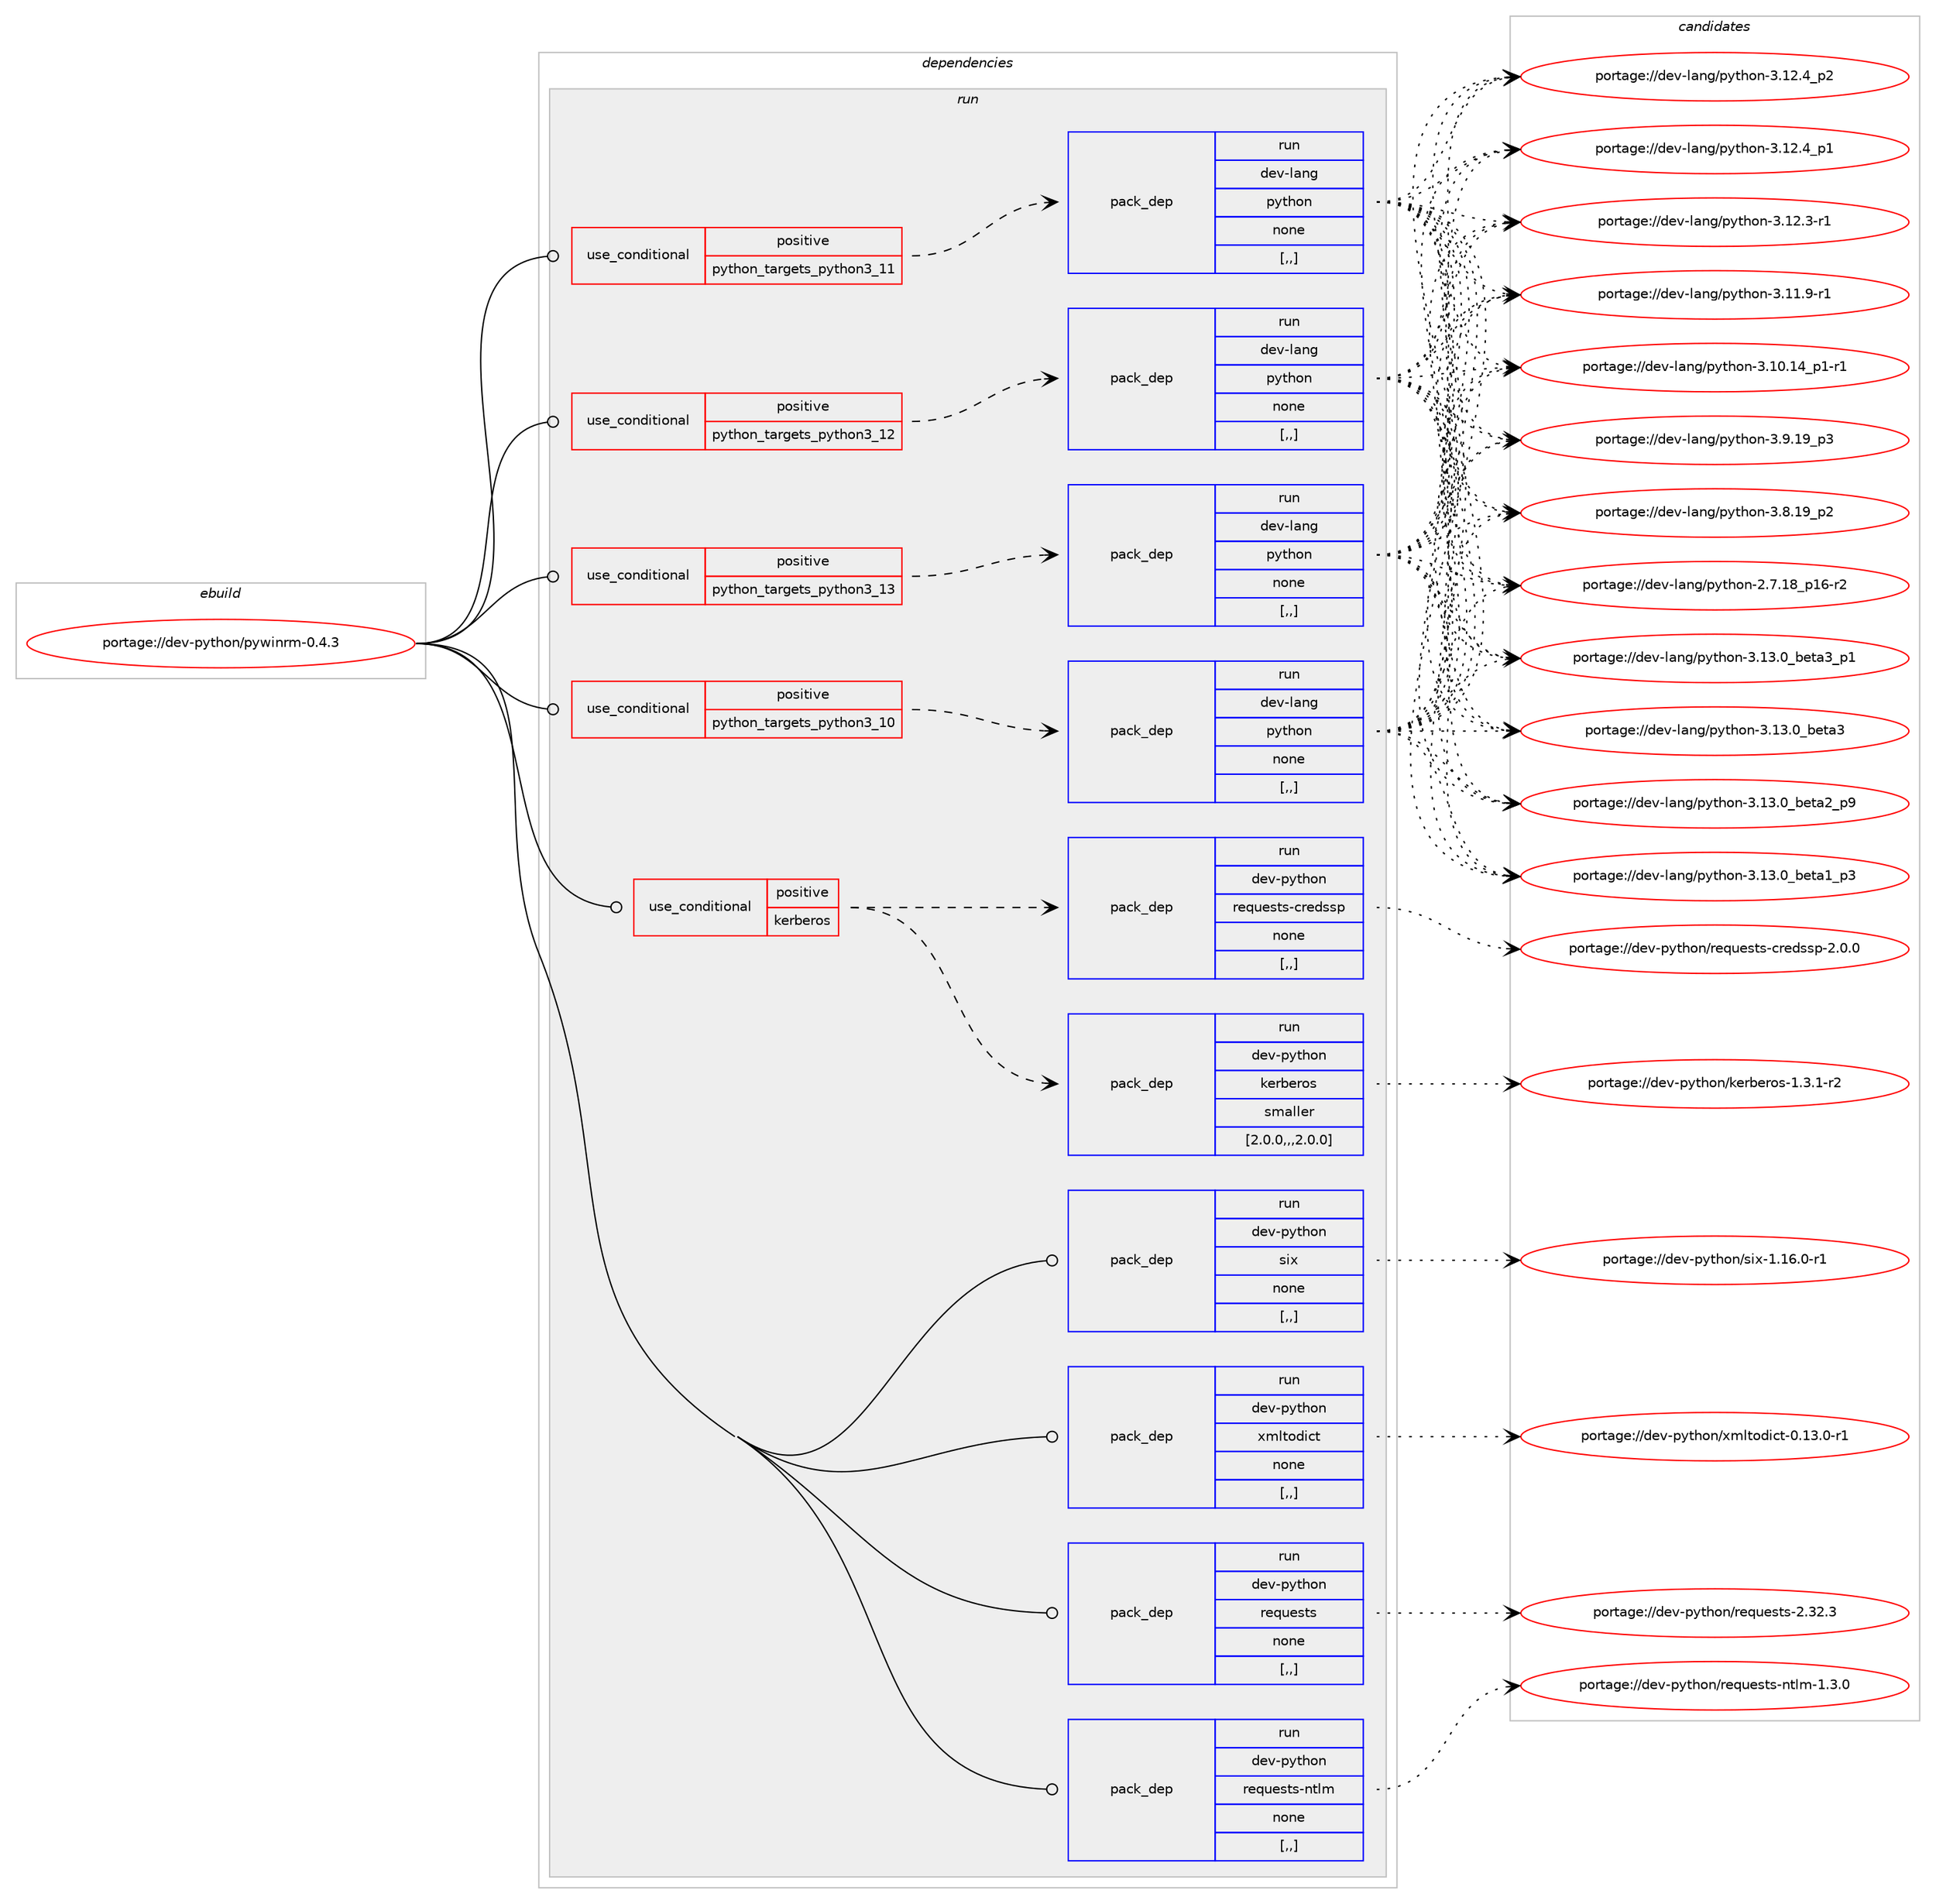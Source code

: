 digraph prolog {

# *************
# Graph options
# *************

newrank=true;
concentrate=true;
compound=true;
graph [rankdir=LR,fontname=Helvetica,fontsize=10,ranksep=1.5];#, ranksep=2.5, nodesep=0.2];
edge  [arrowhead=vee];
node  [fontname=Helvetica,fontsize=10];

# **********
# The ebuild
# **********

subgraph cluster_leftcol {
color=gray;
rank=same;
label=<<i>ebuild</i>>;
id [label="portage://dev-python/pywinrm-0.4.3", color=red, width=4, href="../dev-python/pywinrm-0.4.3.svg"];
}

# ****************
# The dependencies
# ****************

subgraph cluster_midcol {
color=gray;
label=<<i>dependencies</i>>;
subgraph cluster_compile {
fillcolor="#eeeeee";
style=filled;
label=<<i>compile</i>>;
}
subgraph cluster_compileandrun {
fillcolor="#eeeeee";
style=filled;
label=<<i>compile and run</i>>;
}
subgraph cluster_run {
fillcolor="#eeeeee";
style=filled;
label=<<i>run</i>>;
subgraph cond38214 {
dependency159749 [label=<<TABLE BORDER="0" CELLBORDER="1" CELLSPACING="0" CELLPADDING="4"><TR><TD ROWSPAN="3" CELLPADDING="10">use_conditional</TD></TR><TR><TD>positive</TD></TR><TR><TD>kerberos</TD></TR></TABLE>>, shape=none, color=red];
subgraph pack120275 {
dependency159750 [label=<<TABLE BORDER="0" CELLBORDER="1" CELLSPACING="0" CELLPADDING="4" WIDTH="220"><TR><TD ROWSPAN="6" CELLPADDING="30">pack_dep</TD></TR><TR><TD WIDTH="110">run</TD></TR><TR><TD>dev-python</TD></TR><TR><TD>kerberos</TD></TR><TR><TD>smaller</TD></TR><TR><TD>[2.0.0,,,2.0.0]</TD></TR></TABLE>>, shape=none, color=blue];
}
dependency159749:e -> dependency159750:w [weight=20,style="dashed",arrowhead="vee"];
subgraph pack120276 {
dependency159751 [label=<<TABLE BORDER="0" CELLBORDER="1" CELLSPACING="0" CELLPADDING="4" WIDTH="220"><TR><TD ROWSPAN="6" CELLPADDING="30">pack_dep</TD></TR><TR><TD WIDTH="110">run</TD></TR><TR><TD>dev-python</TD></TR><TR><TD>requests-credssp</TD></TR><TR><TD>none</TD></TR><TR><TD>[,,]</TD></TR></TABLE>>, shape=none, color=blue];
}
dependency159749:e -> dependency159751:w [weight=20,style="dashed",arrowhead="vee"];
}
id:e -> dependency159749:w [weight=20,style="solid",arrowhead="odot"];
subgraph cond38215 {
dependency159752 [label=<<TABLE BORDER="0" CELLBORDER="1" CELLSPACING="0" CELLPADDING="4"><TR><TD ROWSPAN="3" CELLPADDING="10">use_conditional</TD></TR><TR><TD>positive</TD></TR><TR><TD>python_targets_python3_10</TD></TR></TABLE>>, shape=none, color=red];
subgraph pack120277 {
dependency159753 [label=<<TABLE BORDER="0" CELLBORDER="1" CELLSPACING="0" CELLPADDING="4" WIDTH="220"><TR><TD ROWSPAN="6" CELLPADDING="30">pack_dep</TD></TR><TR><TD WIDTH="110">run</TD></TR><TR><TD>dev-lang</TD></TR><TR><TD>python</TD></TR><TR><TD>none</TD></TR><TR><TD>[,,]</TD></TR></TABLE>>, shape=none, color=blue];
}
dependency159752:e -> dependency159753:w [weight=20,style="dashed",arrowhead="vee"];
}
id:e -> dependency159752:w [weight=20,style="solid",arrowhead="odot"];
subgraph cond38216 {
dependency159754 [label=<<TABLE BORDER="0" CELLBORDER="1" CELLSPACING="0" CELLPADDING="4"><TR><TD ROWSPAN="3" CELLPADDING="10">use_conditional</TD></TR><TR><TD>positive</TD></TR><TR><TD>python_targets_python3_11</TD></TR></TABLE>>, shape=none, color=red];
subgraph pack120278 {
dependency159755 [label=<<TABLE BORDER="0" CELLBORDER="1" CELLSPACING="0" CELLPADDING="4" WIDTH="220"><TR><TD ROWSPAN="6" CELLPADDING="30">pack_dep</TD></TR><TR><TD WIDTH="110">run</TD></TR><TR><TD>dev-lang</TD></TR><TR><TD>python</TD></TR><TR><TD>none</TD></TR><TR><TD>[,,]</TD></TR></TABLE>>, shape=none, color=blue];
}
dependency159754:e -> dependency159755:w [weight=20,style="dashed",arrowhead="vee"];
}
id:e -> dependency159754:w [weight=20,style="solid",arrowhead="odot"];
subgraph cond38217 {
dependency159756 [label=<<TABLE BORDER="0" CELLBORDER="1" CELLSPACING="0" CELLPADDING="4"><TR><TD ROWSPAN="3" CELLPADDING="10">use_conditional</TD></TR><TR><TD>positive</TD></TR><TR><TD>python_targets_python3_12</TD></TR></TABLE>>, shape=none, color=red];
subgraph pack120279 {
dependency159757 [label=<<TABLE BORDER="0" CELLBORDER="1" CELLSPACING="0" CELLPADDING="4" WIDTH="220"><TR><TD ROWSPAN="6" CELLPADDING="30">pack_dep</TD></TR><TR><TD WIDTH="110">run</TD></TR><TR><TD>dev-lang</TD></TR><TR><TD>python</TD></TR><TR><TD>none</TD></TR><TR><TD>[,,]</TD></TR></TABLE>>, shape=none, color=blue];
}
dependency159756:e -> dependency159757:w [weight=20,style="dashed",arrowhead="vee"];
}
id:e -> dependency159756:w [weight=20,style="solid",arrowhead="odot"];
subgraph cond38218 {
dependency159758 [label=<<TABLE BORDER="0" CELLBORDER="1" CELLSPACING="0" CELLPADDING="4"><TR><TD ROWSPAN="3" CELLPADDING="10">use_conditional</TD></TR><TR><TD>positive</TD></TR><TR><TD>python_targets_python3_13</TD></TR></TABLE>>, shape=none, color=red];
subgraph pack120280 {
dependency159759 [label=<<TABLE BORDER="0" CELLBORDER="1" CELLSPACING="0" CELLPADDING="4" WIDTH="220"><TR><TD ROWSPAN="6" CELLPADDING="30">pack_dep</TD></TR><TR><TD WIDTH="110">run</TD></TR><TR><TD>dev-lang</TD></TR><TR><TD>python</TD></TR><TR><TD>none</TD></TR><TR><TD>[,,]</TD></TR></TABLE>>, shape=none, color=blue];
}
dependency159758:e -> dependency159759:w [weight=20,style="dashed",arrowhead="vee"];
}
id:e -> dependency159758:w [weight=20,style="solid",arrowhead="odot"];
subgraph pack120281 {
dependency159760 [label=<<TABLE BORDER="0" CELLBORDER="1" CELLSPACING="0" CELLPADDING="4" WIDTH="220"><TR><TD ROWSPAN="6" CELLPADDING="30">pack_dep</TD></TR><TR><TD WIDTH="110">run</TD></TR><TR><TD>dev-python</TD></TR><TR><TD>requests</TD></TR><TR><TD>none</TD></TR><TR><TD>[,,]</TD></TR></TABLE>>, shape=none, color=blue];
}
id:e -> dependency159760:w [weight=20,style="solid",arrowhead="odot"];
subgraph pack120282 {
dependency159761 [label=<<TABLE BORDER="0" CELLBORDER="1" CELLSPACING="0" CELLPADDING="4" WIDTH="220"><TR><TD ROWSPAN="6" CELLPADDING="30">pack_dep</TD></TR><TR><TD WIDTH="110">run</TD></TR><TR><TD>dev-python</TD></TR><TR><TD>requests-ntlm</TD></TR><TR><TD>none</TD></TR><TR><TD>[,,]</TD></TR></TABLE>>, shape=none, color=blue];
}
id:e -> dependency159761:w [weight=20,style="solid",arrowhead="odot"];
subgraph pack120283 {
dependency159762 [label=<<TABLE BORDER="0" CELLBORDER="1" CELLSPACING="0" CELLPADDING="4" WIDTH="220"><TR><TD ROWSPAN="6" CELLPADDING="30">pack_dep</TD></TR><TR><TD WIDTH="110">run</TD></TR><TR><TD>dev-python</TD></TR><TR><TD>six</TD></TR><TR><TD>none</TD></TR><TR><TD>[,,]</TD></TR></TABLE>>, shape=none, color=blue];
}
id:e -> dependency159762:w [weight=20,style="solid",arrowhead="odot"];
subgraph pack120284 {
dependency159763 [label=<<TABLE BORDER="0" CELLBORDER="1" CELLSPACING="0" CELLPADDING="4" WIDTH="220"><TR><TD ROWSPAN="6" CELLPADDING="30">pack_dep</TD></TR><TR><TD WIDTH="110">run</TD></TR><TR><TD>dev-python</TD></TR><TR><TD>xmltodict</TD></TR><TR><TD>none</TD></TR><TR><TD>[,,]</TD></TR></TABLE>>, shape=none, color=blue];
}
id:e -> dependency159763:w [weight=20,style="solid",arrowhead="odot"];
}
}

# **************
# The candidates
# **************

subgraph cluster_choices {
rank=same;
color=gray;
label=<<i>candidates</i>>;

subgraph choice120275 {
color=black;
nodesep=1;
choice1001011184511212111610411111047107101114981011141111154549465146494511450 [label="portage://dev-python/kerberos-1.3.1-r2", color=red, width=4,href="../dev-python/kerberos-1.3.1-r2.svg"];
dependency159750:e -> choice1001011184511212111610411111047107101114981011141111154549465146494511450:w [style=dotted,weight="100"];
}
subgraph choice120276 {
color=black;
nodesep=1;
choice10010111845112121116104111110471141011131171011151161154599114101100115115112455046484648 [label="portage://dev-python/requests-credssp-2.0.0", color=red, width=4,href="../dev-python/requests-credssp-2.0.0.svg"];
dependency159751:e -> choice10010111845112121116104111110471141011131171011151161154599114101100115115112455046484648:w [style=dotted,weight="100"];
}
subgraph choice120277 {
color=black;
nodesep=1;
choice10010111845108971101034711212111610411111045514649514648959810111697519511249 [label="portage://dev-lang/python-3.13.0_beta3_p1", color=red, width=4,href="../dev-lang/python-3.13.0_beta3_p1.svg"];
choice1001011184510897110103471121211161041111104551464951464895981011169751 [label="portage://dev-lang/python-3.13.0_beta3", color=red, width=4,href="../dev-lang/python-3.13.0_beta3.svg"];
choice10010111845108971101034711212111610411111045514649514648959810111697509511257 [label="portage://dev-lang/python-3.13.0_beta2_p9", color=red, width=4,href="../dev-lang/python-3.13.0_beta2_p9.svg"];
choice10010111845108971101034711212111610411111045514649514648959810111697499511251 [label="portage://dev-lang/python-3.13.0_beta1_p3", color=red, width=4,href="../dev-lang/python-3.13.0_beta1_p3.svg"];
choice100101118451089711010347112121116104111110455146495046529511250 [label="portage://dev-lang/python-3.12.4_p2", color=red, width=4,href="../dev-lang/python-3.12.4_p2.svg"];
choice100101118451089711010347112121116104111110455146495046529511249 [label="portage://dev-lang/python-3.12.4_p1", color=red, width=4,href="../dev-lang/python-3.12.4_p1.svg"];
choice100101118451089711010347112121116104111110455146495046514511449 [label="portage://dev-lang/python-3.12.3-r1", color=red, width=4,href="../dev-lang/python-3.12.3-r1.svg"];
choice100101118451089711010347112121116104111110455146494946574511449 [label="portage://dev-lang/python-3.11.9-r1", color=red, width=4,href="../dev-lang/python-3.11.9-r1.svg"];
choice100101118451089711010347112121116104111110455146494846495295112494511449 [label="portage://dev-lang/python-3.10.14_p1-r1", color=red, width=4,href="../dev-lang/python-3.10.14_p1-r1.svg"];
choice100101118451089711010347112121116104111110455146574649579511251 [label="portage://dev-lang/python-3.9.19_p3", color=red, width=4,href="../dev-lang/python-3.9.19_p3.svg"];
choice100101118451089711010347112121116104111110455146564649579511250 [label="portage://dev-lang/python-3.8.19_p2", color=red, width=4,href="../dev-lang/python-3.8.19_p2.svg"];
choice100101118451089711010347112121116104111110455046554649569511249544511450 [label="portage://dev-lang/python-2.7.18_p16-r2", color=red, width=4,href="../dev-lang/python-2.7.18_p16-r2.svg"];
dependency159753:e -> choice10010111845108971101034711212111610411111045514649514648959810111697519511249:w [style=dotted,weight="100"];
dependency159753:e -> choice1001011184510897110103471121211161041111104551464951464895981011169751:w [style=dotted,weight="100"];
dependency159753:e -> choice10010111845108971101034711212111610411111045514649514648959810111697509511257:w [style=dotted,weight="100"];
dependency159753:e -> choice10010111845108971101034711212111610411111045514649514648959810111697499511251:w [style=dotted,weight="100"];
dependency159753:e -> choice100101118451089711010347112121116104111110455146495046529511250:w [style=dotted,weight="100"];
dependency159753:e -> choice100101118451089711010347112121116104111110455146495046529511249:w [style=dotted,weight="100"];
dependency159753:e -> choice100101118451089711010347112121116104111110455146495046514511449:w [style=dotted,weight="100"];
dependency159753:e -> choice100101118451089711010347112121116104111110455146494946574511449:w [style=dotted,weight="100"];
dependency159753:e -> choice100101118451089711010347112121116104111110455146494846495295112494511449:w [style=dotted,weight="100"];
dependency159753:e -> choice100101118451089711010347112121116104111110455146574649579511251:w [style=dotted,weight="100"];
dependency159753:e -> choice100101118451089711010347112121116104111110455146564649579511250:w [style=dotted,weight="100"];
dependency159753:e -> choice100101118451089711010347112121116104111110455046554649569511249544511450:w [style=dotted,weight="100"];
}
subgraph choice120278 {
color=black;
nodesep=1;
choice10010111845108971101034711212111610411111045514649514648959810111697519511249 [label="portage://dev-lang/python-3.13.0_beta3_p1", color=red, width=4,href="../dev-lang/python-3.13.0_beta3_p1.svg"];
choice1001011184510897110103471121211161041111104551464951464895981011169751 [label="portage://dev-lang/python-3.13.0_beta3", color=red, width=4,href="../dev-lang/python-3.13.0_beta3.svg"];
choice10010111845108971101034711212111610411111045514649514648959810111697509511257 [label="portage://dev-lang/python-3.13.0_beta2_p9", color=red, width=4,href="../dev-lang/python-3.13.0_beta2_p9.svg"];
choice10010111845108971101034711212111610411111045514649514648959810111697499511251 [label="portage://dev-lang/python-3.13.0_beta1_p3", color=red, width=4,href="../dev-lang/python-3.13.0_beta1_p3.svg"];
choice100101118451089711010347112121116104111110455146495046529511250 [label="portage://dev-lang/python-3.12.4_p2", color=red, width=4,href="../dev-lang/python-3.12.4_p2.svg"];
choice100101118451089711010347112121116104111110455146495046529511249 [label="portage://dev-lang/python-3.12.4_p1", color=red, width=4,href="../dev-lang/python-3.12.4_p1.svg"];
choice100101118451089711010347112121116104111110455146495046514511449 [label="portage://dev-lang/python-3.12.3-r1", color=red, width=4,href="../dev-lang/python-3.12.3-r1.svg"];
choice100101118451089711010347112121116104111110455146494946574511449 [label="portage://dev-lang/python-3.11.9-r1", color=red, width=4,href="../dev-lang/python-3.11.9-r1.svg"];
choice100101118451089711010347112121116104111110455146494846495295112494511449 [label="portage://dev-lang/python-3.10.14_p1-r1", color=red, width=4,href="../dev-lang/python-3.10.14_p1-r1.svg"];
choice100101118451089711010347112121116104111110455146574649579511251 [label="portage://dev-lang/python-3.9.19_p3", color=red, width=4,href="../dev-lang/python-3.9.19_p3.svg"];
choice100101118451089711010347112121116104111110455146564649579511250 [label="portage://dev-lang/python-3.8.19_p2", color=red, width=4,href="../dev-lang/python-3.8.19_p2.svg"];
choice100101118451089711010347112121116104111110455046554649569511249544511450 [label="portage://dev-lang/python-2.7.18_p16-r2", color=red, width=4,href="../dev-lang/python-2.7.18_p16-r2.svg"];
dependency159755:e -> choice10010111845108971101034711212111610411111045514649514648959810111697519511249:w [style=dotted,weight="100"];
dependency159755:e -> choice1001011184510897110103471121211161041111104551464951464895981011169751:w [style=dotted,weight="100"];
dependency159755:e -> choice10010111845108971101034711212111610411111045514649514648959810111697509511257:w [style=dotted,weight="100"];
dependency159755:e -> choice10010111845108971101034711212111610411111045514649514648959810111697499511251:w [style=dotted,weight="100"];
dependency159755:e -> choice100101118451089711010347112121116104111110455146495046529511250:w [style=dotted,weight="100"];
dependency159755:e -> choice100101118451089711010347112121116104111110455146495046529511249:w [style=dotted,weight="100"];
dependency159755:e -> choice100101118451089711010347112121116104111110455146495046514511449:w [style=dotted,weight="100"];
dependency159755:e -> choice100101118451089711010347112121116104111110455146494946574511449:w [style=dotted,weight="100"];
dependency159755:e -> choice100101118451089711010347112121116104111110455146494846495295112494511449:w [style=dotted,weight="100"];
dependency159755:e -> choice100101118451089711010347112121116104111110455146574649579511251:w [style=dotted,weight="100"];
dependency159755:e -> choice100101118451089711010347112121116104111110455146564649579511250:w [style=dotted,weight="100"];
dependency159755:e -> choice100101118451089711010347112121116104111110455046554649569511249544511450:w [style=dotted,weight="100"];
}
subgraph choice120279 {
color=black;
nodesep=1;
choice10010111845108971101034711212111610411111045514649514648959810111697519511249 [label="portage://dev-lang/python-3.13.0_beta3_p1", color=red, width=4,href="../dev-lang/python-3.13.0_beta3_p1.svg"];
choice1001011184510897110103471121211161041111104551464951464895981011169751 [label="portage://dev-lang/python-3.13.0_beta3", color=red, width=4,href="../dev-lang/python-3.13.0_beta3.svg"];
choice10010111845108971101034711212111610411111045514649514648959810111697509511257 [label="portage://dev-lang/python-3.13.0_beta2_p9", color=red, width=4,href="../dev-lang/python-3.13.0_beta2_p9.svg"];
choice10010111845108971101034711212111610411111045514649514648959810111697499511251 [label="portage://dev-lang/python-3.13.0_beta1_p3", color=red, width=4,href="../dev-lang/python-3.13.0_beta1_p3.svg"];
choice100101118451089711010347112121116104111110455146495046529511250 [label="portage://dev-lang/python-3.12.4_p2", color=red, width=4,href="../dev-lang/python-3.12.4_p2.svg"];
choice100101118451089711010347112121116104111110455146495046529511249 [label="portage://dev-lang/python-3.12.4_p1", color=red, width=4,href="../dev-lang/python-3.12.4_p1.svg"];
choice100101118451089711010347112121116104111110455146495046514511449 [label="portage://dev-lang/python-3.12.3-r1", color=red, width=4,href="../dev-lang/python-3.12.3-r1.svg"];
choice100101118451089711010347112121116104111110455146494946574511449 [label="portage://dev-lang/python-3.11.9-r1", color=red, width=4,href="../dev-lang/python-3.11.9-r1.svg"];
choice100101118451089711010347112121116104111110455146494846495295112494511449 [label="portage://dev-lang/python-3.10.14_p1-r1", color=red, width=4,href="../dev-lang/python-3.10.14_p1-r1.svg"];
choice100101118451089711010347112121116104111110455146574649579511251 [label="portage://dev-lang/python-3.9.19_p3", color=red, width=4,href="../dev-lang/python-3.9.19_p3.svg"];
choice100101118451089711010347112121116104111110455146564649579511250 [label="portage://dev-lang/python-3.8.19_p2", color=red, width=4,href="../dev-lang/python-3.8.19_p2.svg"];
choice100101118451089711010347112121116104111110455046554649569511249544511450 [label="portage://dev-lang/python-2.7.18_p16-r2", color=red, width=4,href="../dev-lang/python-2.7.18_p16-r2.svg"];
dependency159757:e -> choice10010111845108971101034711212111610411111045514649514648959810111697519511249:w [style=dotted,weight="100"];
dependency159757:e -> choice1001011184510897110103471121211161041111104551464951464895981011169751:w [style=dotted,weight="100"];
dependency159757:e -> choice10010111845108971101034711212111610411111045514649514648959810111697509511257:w [style=dotted,weight="100"];
dependency159757:e -> choice10010111845108971101034711212111610411111045514649514648959810111697499511251:w [style=dotted,weight="100"];
dependency159757:e -> choice100101118451089711010347112121116104111110455146495046529511250:w [style=dotted,weight="100"];
dependency159757:e -> choice100101118451089711010347112121116104111110455146495046529511249:w [style=dotted,weight="100"];
dependency159757:e -> choice100101118451089711010347112121116104111110455146495046514511449:w [style=dotted,weight="100"];
dependency159757:e -> choice100101118451089711010347112121116104111110455146494946574511449:w [style=dotted,weight="100"];
dependency159757:e -> choice100101118451089711010347112121116104111110455146494846495295112494511449:w [style=dotted,weight="100"];
dependency159757:e -> choice100101118451089711010347112121116104111110455146574649579511251:w [style=dotted,weight="100"];
dependency159757:e -> choice100101118451089711010347112121116104111110455146564649579511250:w [style=dotted,weight="100"];
dependency159757:e -> choice100101118451089711010347112121116104111110455046554649569511249544511450:w [style=dotted,weight="100"];
}
subgraph choice120280 {
color=black;
nodesep=1;
choice10010111845108971101034711212111610411111045514649514648959810111697519511249 [label="portage://dev-lang/python-3.13.0_beta3_p1", color=red, width=4,href="../dev-lang/python-3.13.0_beta3_p1.svg"];
choice1001011184510897110103471121211161041111104551464951464895981011169751 [label="portage://dev-lang/python-3.13.0_beta3", color=red, width=4,href="../dev-lang/python-3.13.0_beta3.svg"];
choice10010111845108971101034711212111610411111045514649514648959810111697509511257 [label="portage://dev-lang/python-3.13.0_beta2_p9", color=red, width=4,href="../dev-lang/python-3.13.0_beta2_p9.svg"];
choice10010111845108971101034711212111610411111045514649514648959810111697499511251 [label="portage://dev-lang/python-3.13.0_beta1_p3", color=red, width=4,href="../dev-lang/python-3.13.0_beta1_p3.svg"];
choice100101118451089711010347112121116104111110455146495046529511250 [label="portage://dev-lang/python-3.12.4_p2", color=red, width=4,href="../dev-lang/python-3.12.4_p2.svg"];
choice100101118451089711010347112121116104111110455146495046529511249 [label="portage://dev-lang/python-3.12.4_p1", color=red, width=4,href="../dev-lang/python-3.12.4_p1.svg"];
choice100101118451089711010347112121116104111110455146495046514511449 [label="portage://dev-lang/python-3.12.3-r1", color=red, width=4,href="../dev-lang/python-3.12.3-r1.svg"];
choice100101118451089711010347112121116104111110455146494946574511449 [label="portage://dev-lang/python-3.11.9-r1", color=red, width=4,href="../dev-lang/python-3.11.9-r1.svg"];
choice100101118451089711010347112121116104111110455146494846495295112494511449 [label="portage://dev-lang/python-3.10.14_p1-r1", color=red, width=4,href="../dev-lang/python-3.10.14_p1-r1.svg"];
choice100101118451089711010347112121116104111110455146574649579511251 [label="portage://dev-lang/python-3.9.19_p3", color=red, width=4,href="../dev-lang/python-3.9.19_p3.svg"];
choice100101118451089711010347112121116104111110455146564649579511250 [label="portage://dev-lang/python-3.8.19_p2", color=red, width=4,href="../dev-lang/python-3.8.19_p2.svg"];
choice100101118451089711010347112121116104111110455046554649569511249544511450 [label="portage://dev-lang/python-2.7.18_p16-r2", color=red, width=4,href="../dev-lang/python-2.7.18_p16-r2.svg"];
dependency159759:e -> choice10010111845108971101034711212111610411111045514649514648959810111697519511249:w [style=dotted,weight="100"];
dependency159759:e -> choice1001011184510897110103471121211161041111104551464951464895981011169751:w [style=dotted,weight="100"];
dependency159759:e -> choice10010111845108971101034711212111610411111045514649514648959810111697509511257:w [style=dotted,weight="100"];
dependency159759:e -> choice10010111845108971101034711212111610411111045514649514648959810111697499511251:w [style=dotted,weight="100"];
dependency159759:e -> choice100101118451089711010347112121116104111110455146495046529511250:w [style=dotted,weight="100"];
dependency159759:e -> choice100101118451089711010347112121116104111110455146495046529511249:w [style=dotted,weight="100"];
dependency159759:e -> choice100101118451089711010347112121116104111110455146495046514511449:w [style=dotted,weight="100"];
dependency159759:e -> choice100101118451089711010347112121116104111110455146494946574511449:w [style=dotted,weight="100"];
dependency159759:e -> choice100101118451089711010347112121116104111110455146494846495295112494511449:w [style=dotted,weight="100"];
dependency159759:e -> choice100101118451089711010347112121116104111110455146574649579511251:w [style=dotted,weight="100"];
dependency159759:e -> choice100101118451089711010347112121116104111110455146564649579511250:w [style=dotted,weight="100"];
dependency159759:e -> choice100101118451089711010347112121116104111110455046554649569511249544511450:w [style=dotted,weight="100"];
}
subgraph choice120281 {
color=black;
nodesep=1;
choice100101118451121211161041111104711410111311710111511611545504651504651 [label="portage://dev-python/requests-2.32.3", color=red, width=4,href="../dev-python/requests-2.32.3.svg"];
dependency159760:e -> choice100101118451121211161041111104711410111311710111511611545504651504651:w [style=dotted,weight="100"];
}
subgraph choice120282 {
color=black;
nodesep=1;
choice100101118451121211161041111104711410111311710111511611545110116108109454946514648 [label="portage://dev-python/requests-ntlm-1.3.0", color=red, width=4,href="../dev-python/requests-ntlm-1.3.0.svg"];
dependency159761:e -> choice100101118451121211161041111104711410111311710111511611545110116108109454946514648:w [style=dotted,weight="100"];
}
subgraph choice120283 {
color=black;
nodesep=1;
choice1001011184511212111610411111047115105120454946495446484511449 [label="portage://dev-python/six-1.16.0-r1", color=red, width=4,href="../dev-python/six-1.16.0-r1.svg"];
dependency159762:e -> choice1001011184511212111610411111047115105120454946495446484511449:w [style=dotted,weight="100"];
}
subgraph choice120284 {
color=black;
nodesep=1;
choice100101118451121211161041111104712010910811611110010599116454846495146484511449 [label="portage://dev-python/xmltodict-0.13.0-r1", color=red, width=4,href="../dev-python/xmltodict-0.13.0-r1.svg"];
dependency159763:e -> choice100101118451121211161041111104712010910811611110010599116454846495146484511449:w [style=dotted,weight="100"];
}
}

}
